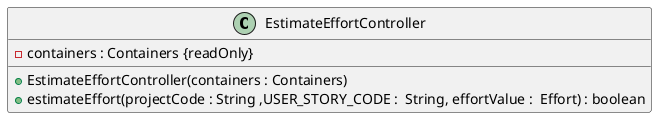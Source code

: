 @startuml
'Attribute syntax: <visibility> <name> : <type> <multiplicity> = <default>
'Method syntax: <visibility> <name (parameter-list)> : <return-type> - For simplicity the type of the parameter-list is not specified

class EstimateEffortController {
    - containers : Containers {readOnly}

     + EstimateEffortController(containers : Containers)
     + estimateEffort(projectCode : String ,USER_STORY_CODE :  String, effortValue :  Effort) : boolean
}

@enduml